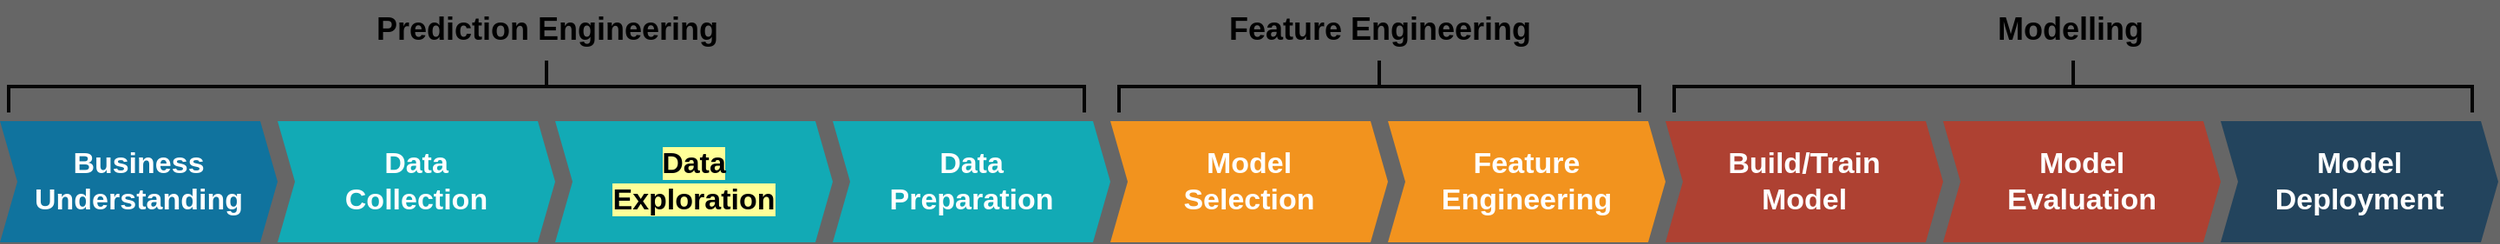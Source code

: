 <mxfile version="15.5.8" type="github">
  <diagram name="Page-1" id="54c02804-9d69-ba3f-8aca-1021b27b8050">
    <mxGraphModel dx="2869" dy="1758" grid="1" gridSize="10" guides="1" tooltips="1" connect="1" arrows="1" fold="1" page="1" pageScale="1" pageWidth="1169" pageHeight="827" background="#666666" math="0" shadow="0">
      <root>
        <mxCell id="0" />
        <mxCell id="1" parent="0" />
        <mxCell id="PU6QvB0Lzl-o8I71-tE7-29" value="Business&lt;br&gt;Understanding" style="shape=step;perimeter=stepPerimeter;whiteSpace=wrap;html=1;fixedSize=1;size=10;fillColor=#10739E;strokeColor=none;fontSize=17;fontColor=#FFFFFF;fontStyle=1;align=center;rounded=0;" parent="1" vertex="1">
          <mxGeometry x="-1040" y="90" width="160" height="70" as="geometry" />
        </mxCell>
        <mxCell id="PU6QvB0Lzl-o8I71-tE7-30" value="Model&lt;br&gt;Selection" style="shape=step;perimeter=stepPerimeter;whiteSpace=wrap;html=1;fixedSize=1;size=10;fillColor=#F2931E;strokeColor=none;fontSize=17;fontColor=#FFFFFF;fontStyle=1;align=center;rounded=0;" parent="1" vertex="1">
          <mxGeometry x="-400" y="90" width="160" height="70" as="geometry" />
        </mxCell>
        <mxCell id="PU6QvB0Lzl-o8I71-tE7-31" value="Build/Train&lt;br&gt;Model" style="shape=step;perimeter=stepPerimeter;whiteSpace=wrap;html=1;fixedSize=1;size=10;fillColor=#AE4132;strokeColor=none;fontSize=17;fontColor=#FFFFFF;fontStyle=1;align=center;rounded=0;" parent="1" vertex="1">
          <mxGeometry x="-80" y="90" width="160" height="70" as="geometry" />
        </mxCell>
        <mxCell id="PU6QvB0Lzl-o8I71-tE7-32" value="Model&lt;br&gt;Deployment" style="shape=step;perimeter=stepPerimeter;whiteSpace=wrap;html=1;fixedSize=1;size=10;fillColor=#23445D;strokeColor=none;fontSize=17;fontColor=#FFFFFF;fontStyle=1;align=center;rounded=0;" parent="1" vertex="1">
          <mxGeometry x="240" y="90" width="160" height="70" as="geometry" />
        </mxCell>
        <mxCell id="PU6QvB0Lzl-o8I71-tE7-33" value="Data&lt;br&gt;Collection" style="shape=step;perimeter=stepPerimeter;whiteSpace=wrap;html=1;fixedSize=1;size=10;fillColor=#12AAB5;strokeColor=none;fontSize=17;fontColor=#FFFFFF;fontStyle=1;align=center;rounded=0;" parent="1" vertex="1">
          <mxGeometry x="-880" y="90" width="160" height="70" as="geometry" />
        </mxCell>
        <mxCell id="PU6QvB0Lzl-o8I71-tE7-49" value="&lt;span style=&quot;background-color: rgb(255 , 255 , 153)&quot;&gt;&lt;font color=&quot;#000000&quot;&gt;Data&lt;br&gt;Exploration&lt;/font&gt;&lt;/span&gt;" style="shape=step;perimeter=stepPerimeter;whiteSpace=wrap;html=1;fixedSize=1;size=10;fillColor=#12AAB5;strokeColor=none;fontSize=17;fontColor=#FFFFFF;fontStyle=1;align=center;rounded=0;" parent="1" vertex="1">
          <mxGeometry x="-720" y="90" width="160" height="70" as="geometry" />
        </mxCell>
        <mxCell id="PU6QvB0Lzl-o8I71-tE7-50" value="Data&lt;br&gt;Preparation" style="shape=step;perimeter=stepPerimeter;whiteSpace=wrap;html=1;fixedSize=1;size=10;fillColor=#12AAB5;strokeColor=none;fontSize=17;fontColor=#FFFFFF;fontStyle=1;align=center;rounded=0;" parent="1" vertex="1">
          <mxGeometry x="-560" y="90" width="160" height="70" as="geometry" />
        </mxCell>
        <mxCell id="PU6QvB0Lzl-o8I71-tE7-51" value="Feature&lt;br&gt;Engineering" style="shape=step;perimeter=stepPerimeter;whiteSpace=wrap;html=1;fixedSize=1;size=10;fillColor=#F2931E;strokeColor=none;fontSize=17;fontColor=#FFFFFF;fontStyle=1;align=center;rounded=0;" parent="1" vertex="1">
          <mxGeometry x="-240" y="90" width="160" height="70" as="geometry" />
        </mxCell>
        <mxCell id="PU6QvB0Lzl-o8I71-tE7-52" value="Model&lt;br&gt;Evaluation" style="shape=step;perimeter=stepPerimeter;whiteSpace=wrap;html=1;fixedSize=1;size=10;fillColor=#AE4132;strokeColor=none;fontSize=17;fontColor=#FFFFFF;fontStyle=1;align=center;rounded=0;" parent="1" vertex="1">
          <mxGeometry x="80" y="90" width="160" height="70" as="geometry" />
        </mxCell>
        <mxCell id="PU6QvB0Lzl-o8I71-tE7-53" value="" style="strokeWidth=2;html=1;shape=mxgraph.flowchart.annotation_2;align=left;labelPosition=right;pointerEvents=1;rotation=90;strokeColor=#050505;" parent="1" vertex="1">
          <mxGeometry x="-740" y="-240" width="30" height="620" as="geometry" />
        </mxCell>
        <mxCell id="PU6QvB0Lzl-o8I71-tE7-54" value="" style="strokeWidth=2;html=1;shape=mxgraph.flowchart.annotation_2;align=left;labelPosition=right;pointerEvents=1;rotation=90;strokeColor=#050505;" parent="1" vertex="1">
          <mxGeometry x="-260" y="-80" width="30" height="300" as="geometry" />
        </mxCell>
        <mxCell id="PU6QvB0Lzl-o8I71-tE7-55" value="" style="strokeWidth=2;html=1;shape=mxgraph.flowchart.annotation_2;align=left;labelPosition=right;pointerEvents=1;rotation=90;strokeColor=#050505;" parent="1" vertex="1">
          <mxGeometry x="140" y="-160" width="30" height="460" as="geometry" />
        </mxCell>
        <mxCell id="PU6QvB0Lzl-o8I71-tE7-56" value="&lt;font style=&quot;font-size: 18px&quot; color=&quot;#000000&quot;&gt;Prediction Engineering&lt;/font&gt;" style="text;strokeColor=none;fillColor=none;html=1;fontSize=24;fontStyle=1;verticalAlign=middle;align=center;fontColor=#FFFFFF;" parent="1" vertex="1">
          <mxGeometry x="-775" y="20" width="100" height="30" as="geometry" />
        </mxCell>
        <mxCell id="PU6QvB0Lzl-o8I71-tE7-58" value="&lt;font style=&quot;font-size: 18px&quot; color=&quot;#000000&quot;&gt;Feature Engineering&lt;/font&gt;" style="text;strokeColor=none;fillColor=none;html=1;fontSize=24;fontStyle=1;verticalAlign=middle;align=center;fontColor=#FFFFFF;" parent="1" vertex="1">
          <mxGeometry x="-295" y="20" width="100" height="30" as="geometry" />
        </mxCell>
        <mxCell id="PU6QvB0Lzl-o8I71-tE7-59" value="&lt;font style=&quot;font-size: 18px&quot; color=&quot;#000000&quot;&gt;Modelling&lt;/font&gt;" style="text;strokeColor=none;fillColor=none;html=1;fontSize=24;fontStyle=1;verticalAlign=middle;align=center;fontColor=#FFFFFF;" parent="1" vertex="1">
          <mxGeometry x="103" y="20" width="100" height="30" as="geometry" />
        </mxCell>
      </root>
    </mxGraphModel>
  </diagram>
</mxfile>
